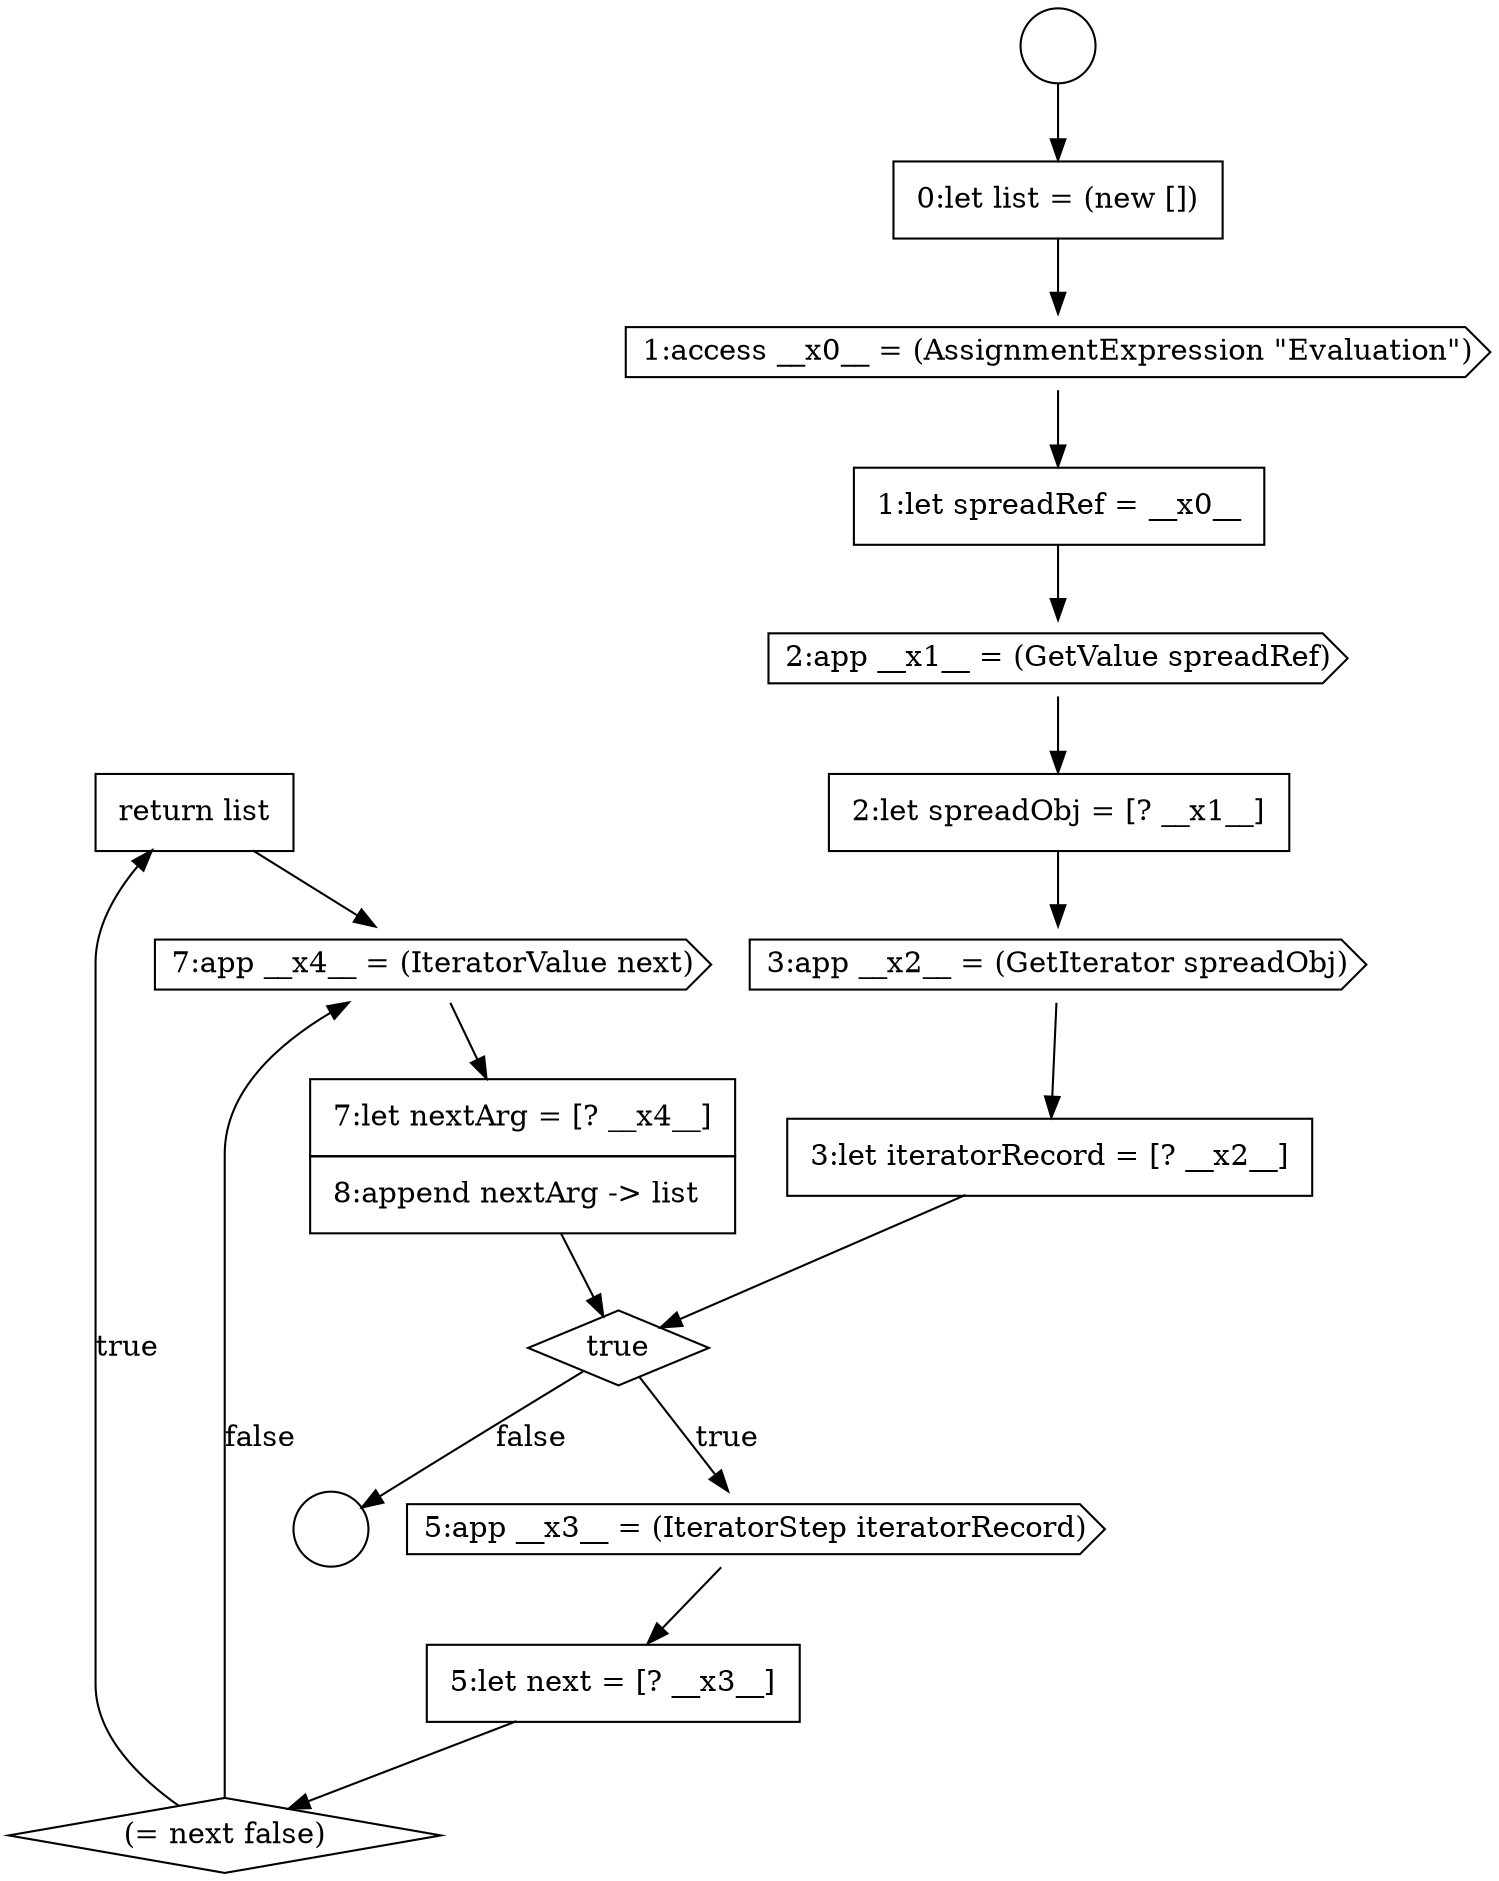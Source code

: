 digraph {
  node4361 [shape=none, margin=0, label=<<font color="black">
    <table border="0" cellborder="1" cellspacing="0" cellpadding="10">
      <tr><td align="left">return list</td></tr>
    </table>
  </font>> color="black" fillcolor="white" style=filled]
  node4352 [shape=none, margin=0, label=<<font color="black">
    <table border="0" cellborder="1" cellspacing="0" cellpadding="10">
      <tr><td align="left">1:let spreadRef = __x0__</td></tr>
    </table>
  </font>> color="black" fillcolor="white" style=filled]
  node4362 [shape=cds, label=<<font color="black">7:app __x4__ = (IteratorValue next)</font>> color="black" fillcolor="white" style=filled]
  node4355 [shape=cds, label=<<font color="black">3:app __x2__ = (GetIterator spreadObj)</font>> color="black" fillcolor="white" style=filled]
  node4360 [shape=diamond, label=<<font color="black">(= next false)</font>> color="black" fillcolor="white" style=filled]
  node4351 [shape=cds, label=<<font color="black">1:access __x0__ = (AssignmentExpression &quot;Evaluation&quot;)</font>> color="black" fillcolor="white" style=filled]
  node4350 [shape=none, margin=0, label=<<font color="black">
    <table border="0" cellborder="1" cellspacing="0" cellpadding="10">
      <tr><td align="left">0:let list = (new [])</td></tr>
    </table>
  </font>> color="black" fillcolor="white" style=filled]
  node4363 [shape=none, margin=0, label=<<font color="black">
    <table border="0" cellborder="1" cellspacing="0" cellpadding="10">
      <tr><td align="left">7:let nextArg = [? __x4__]</td></tr>
      <tr><td align="left">8:append nextArg -&gt; list</td></tr>
    </table>
  </font>> color="black" fillcolor="white" style=filled]
  node4348 [shape=circle label=" " color="black" fillcolor="white" style=filled]
  node4349 [shape=circle label=" " color="black" fillcolor="white" style=filled]
  node4353 [shape=cds, label=<<font color="black">2:app __x1__ = (GetValue spreadRef)</font>> color="black" fillcolor="white" style=filled]
  node4358 [shape=cds, label=<<font color="black">5:app __x3__ = (IteratorStep iteratorRecord)</font>> color="black" fillcolor="white" style=filled]
  node4354 [shape=none, margin=0, label=<<font color="black">
    <table border="0" cellborder="1" cellspacing="0" cellpadding="10">
      <tr><td align="left">2:let spreadObj = [? __x1__]</td></tr>
    </table>
  </font>> color="black" fillcolor="white" style=filled]
  node4359 [shape=none, margin=0, label=<<font color="black">
    <table border="0" cellborder="1" cellspacing="0" cellpadding="10">
      <tr><td align="left">5:let next = [? __x3__]</td></tr>
    </table>
  </font>> color="black" fillcolor="white" style=filled]
  node4356 [shape=none, margin=0, label=<<font color="black">
    <table border="0" cellborder="1" cellspacing="0" cellpadding="10">
      <tr><td align="left">3:let iteratorRecord = [? __x2__]</td></tr>
    </table>
  </font>> color="black" fillcolor="white" style=filled]
  node4357 [shape=diamond, label=<<font color="black">true</font>> color="black" fillcolor="white" style=filled]
  node4355 -> node4356 [ color="black"]
  node4352 -> node4353 [ color="black"]
  node4358 -> node4359 [ color="black"]
  node4350 -> node4351 [ color="black"]
  node4360 -> node4361 [label=<<font color="black">true</font>> color="black"]
  node4360 -> node4362 [label=<<font color="black">false</font>> color="black"]
  node4357 -> node4358 [label=<<font color="black">true</font>> color="black"]
  node4357 -> node4349 [label=<<font color="black">false</font>> color="black"]
  node4351 -> node4352 [ color="black"]
  node4348 -> node4350 [ color="black"]
  node4363 -> node4357 [ color="black"]
  node4359 -> node4360 [ color="black"]
  node4361 -> node4362 [ color="black"]
  node4362 -> node4363 [ color="black"]
  node4356 -> node4357 [ color="black"]
  node4354 -> node4355 [ color="black"]
  node4353 -> node4354 [ color="black"]
}
